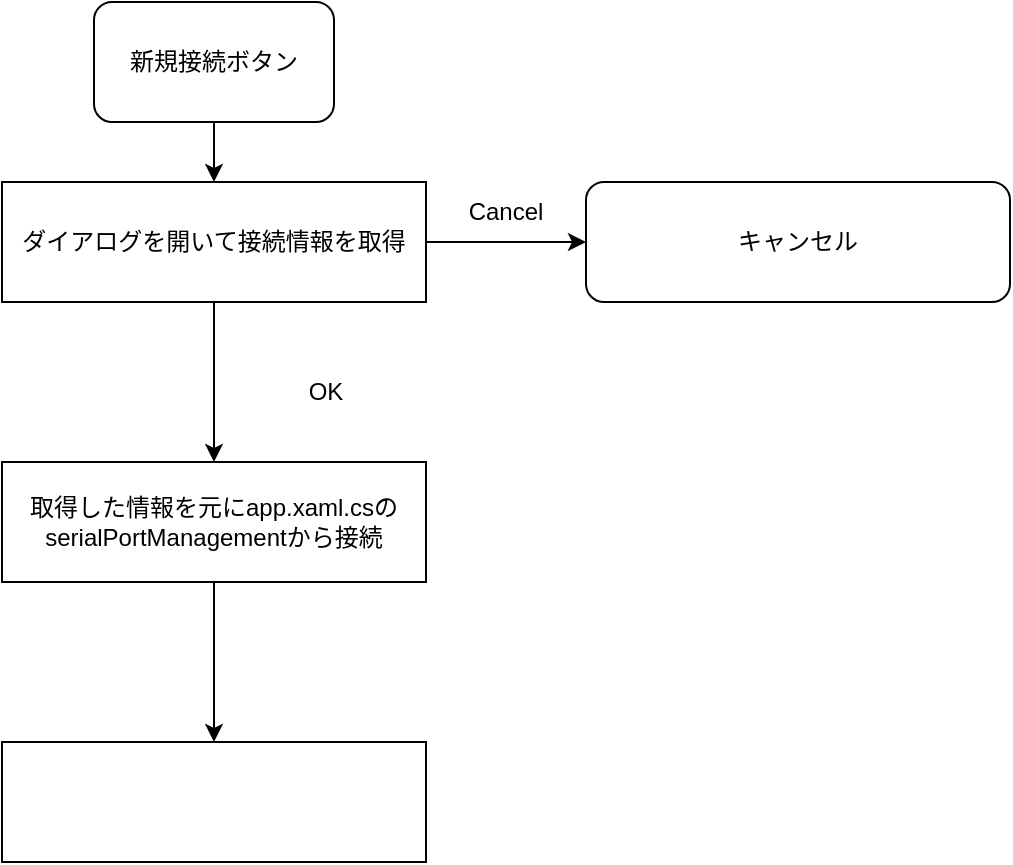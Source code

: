 <mxfile>
    <diagram id="SfgU5i6CswPE4Gwv-jA2" name="ページ1">
        <mxGraphModel dx="611" dy="520" grid="1" gridSize="10" guides="1" tooltips="1" connect="1" arrows="1" fold="1" page="1" pageScale="1" pageWidth="827" pageHeight="1169" math="0" shadow="0">
            <root>
                <mxCell id="0"/>
                <mxCell id="1" parent="0"/>
                <mxCell id="4" value="" style="edgeStyle=none;html=1;" edge="1" parent="1" source="2" target="3">
                    <mxGeometry relative="1" as="geometry"/>
                </mxCell>
                <mxCell id="2" value="新規接続ボタン" style="rounded=1;whiteSpace=wrap;html=1;" vertex="1" parent="1">
                    <mxGeometry x="354" y="40" width="120" height="60" as="geometry"/>
                </mxCell>
                <mxCell id="24" value="" style="edgeStyle=none;html=1;" edge="1" parent="1" source="3" target="23">
                    <mxGeometry relative="1" as="geometry"/>
                </mxCell>
                <mxCell id="26" value="" style="edgeStyle=none;html=1;" edge="1" parent="1" source="3" target="25">
                    <mxGeometry relative="1" as="geometry"/>
                </mxCell>
                <mxCell id="3" value="ダイアログを開いて接続情報を取得" style="rounded=0;whiteSpace=wrap;html=1;" vertex="1" parent="1">
                    <mxGeometry x="308" y="130" width="212" height="60" as="geometry"/>
                </mxCell>
                <mxCell id="23" value="キャンセル" style="rounded=1;whiteSpace=wrap;html=1;" vertex="1" parent="1">
                    <mxGeometry x="600" y="130" width="212" height="60" as="geometry"/>
                </mxCell>
                <mxCell id="28" value="" style="edgeStyle=none;html=1;" edge="1" parent="1" source="25" target="27">
                    <mxGeometry relative="1" as="geometry"/>
                </mxCell>
                <mxCell id="25" value="取得した情報を元にapp.xaml.csのserialPortManagementから接続" style="rounded=0;whiteSpace=wrap;html=1;" vertex="1" parent="1">
                    <mxGeometry x="308" y="270" width="212" height="60" as="geometry"/>
                </mxCell>
                <mxCell id="27" value="" style="rounded=0;whiteSpace=wrap;html=1;" vertex="1" parent="1">
                    <mxGeometry x="308" y="410" width="212" height="60" as="geometry"/>
                </mxCell>
                <mxCell id="29" value="Cancel" style="text;html=1;strokeColor=none;fillColor=none;align=center;verticalAlign=middle;whiteSpace=wrap;rounded=0;" vertex="1" parent="1">
                    <mxGeometry x="520" y="130" width="80" height="30" as="geometry"/>
                </mxCell>
                <mxCell id="30" value="OK" style="text;html=1;strokeColor=none;fillColor=none;align=center;verticalAlign=middle;whiteSpace=wrap;rounded=0;" vertex="1" parent="1">
                    <mxGeometry x="420" y="220" width="100" height="30" as="geometry"/>
                </mxCell>
            </root>
        </mxGraphModel>
    </diagram>
</mxfile>
